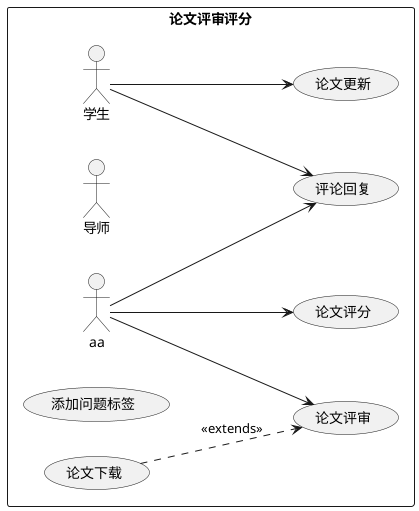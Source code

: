 @startuml
left to right direction
rectangle "论文评审评分" {
    actor sa as "学生"
    actor ta as "导师"
    usecase reveiew as "论文评审"
    usecase download as "论文下载"
    usecase tip as "添加问题标签"
    usecase comment as "评论回复"
    usecase renewPaper as "论文更新"
    usecase score as "论文评分"
    download ..> reveiew: <<extends>>
    sa --> comment
    aa --> comment
    sa --> renewPaper
    aa --> score
    aa --> reveiew
}

@enduml